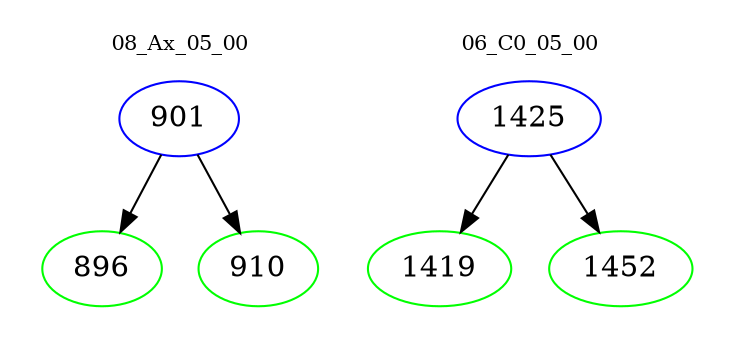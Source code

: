 digraph{
subgraph cluster_0 {
color = white
label = "08_Ax_05_00";
fontsize=10;
T0_901 [label="901", color="blue"]
T0_901 -> T0_896 [color="black"]
T0_896 [label="896", color="green"]
T0_901 -> T0_910 [color="black"]
T0_910 [label="910", color="green"]
}
subgraph cluster_1 {
color = white
label = "06_C0_05_00";
fontsize=10;
T1_1425 [label="1425", color="blue"]
T1_1425 -> T1_1419 [color="black"]
T1_1419 [label="1419", color="green"]
T1_1425 -> T1_1452 [color="black"]
T1_1452 [label="1452", color="green"]
}
}
